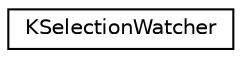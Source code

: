 digraph "Graphical Class Hierarchy"
{
  edge [fontname="Helvetica",fontsize="10",labelfontname="Helvetica",labelfontsize="10"];
  node [fontname="Helvetica",fontsize="10",shape=record];
  rankdir="LR";
  Node0 [label="KSelectionWatcher",height=0.2,width=0.4,color="black", fillcolor="white", style="filled",URL="$classKSelectionWatcher.html",tooltip="This class implements watching manager selections, as described in the ICCCM section 2..."];
}

